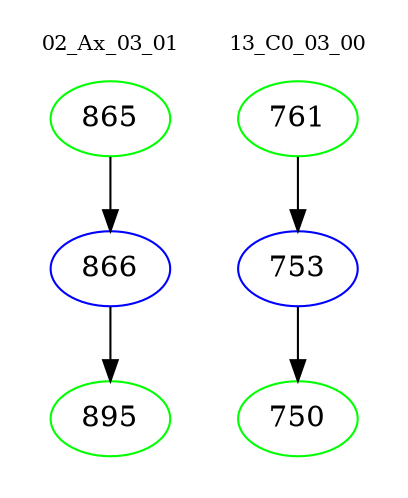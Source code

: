digraph{
subgraph cluster_0 {
color = white
label = "02_Ax_03_01";
fontsize=10;
T0_865 [label="865", color="green"]
T0_865 -> T0_866 [color="black"]
T0_866 [label="866", color="blue"]
T0_866 -> T0_895 [color="black"]
T0_895 [label="895", color="green"]
}
subgraph cluster_1 {
color = white
label = "13_C0_03_00";
fontsize=10;
T1_761 [label="761", color="green"]
T1_761 -> T1_753 [color="black"]
T1_753 [label="753", color="blue"]
T1_753 -> T1_750 [color="black"]
T1_750 [label="750", color="green"]
}
}
